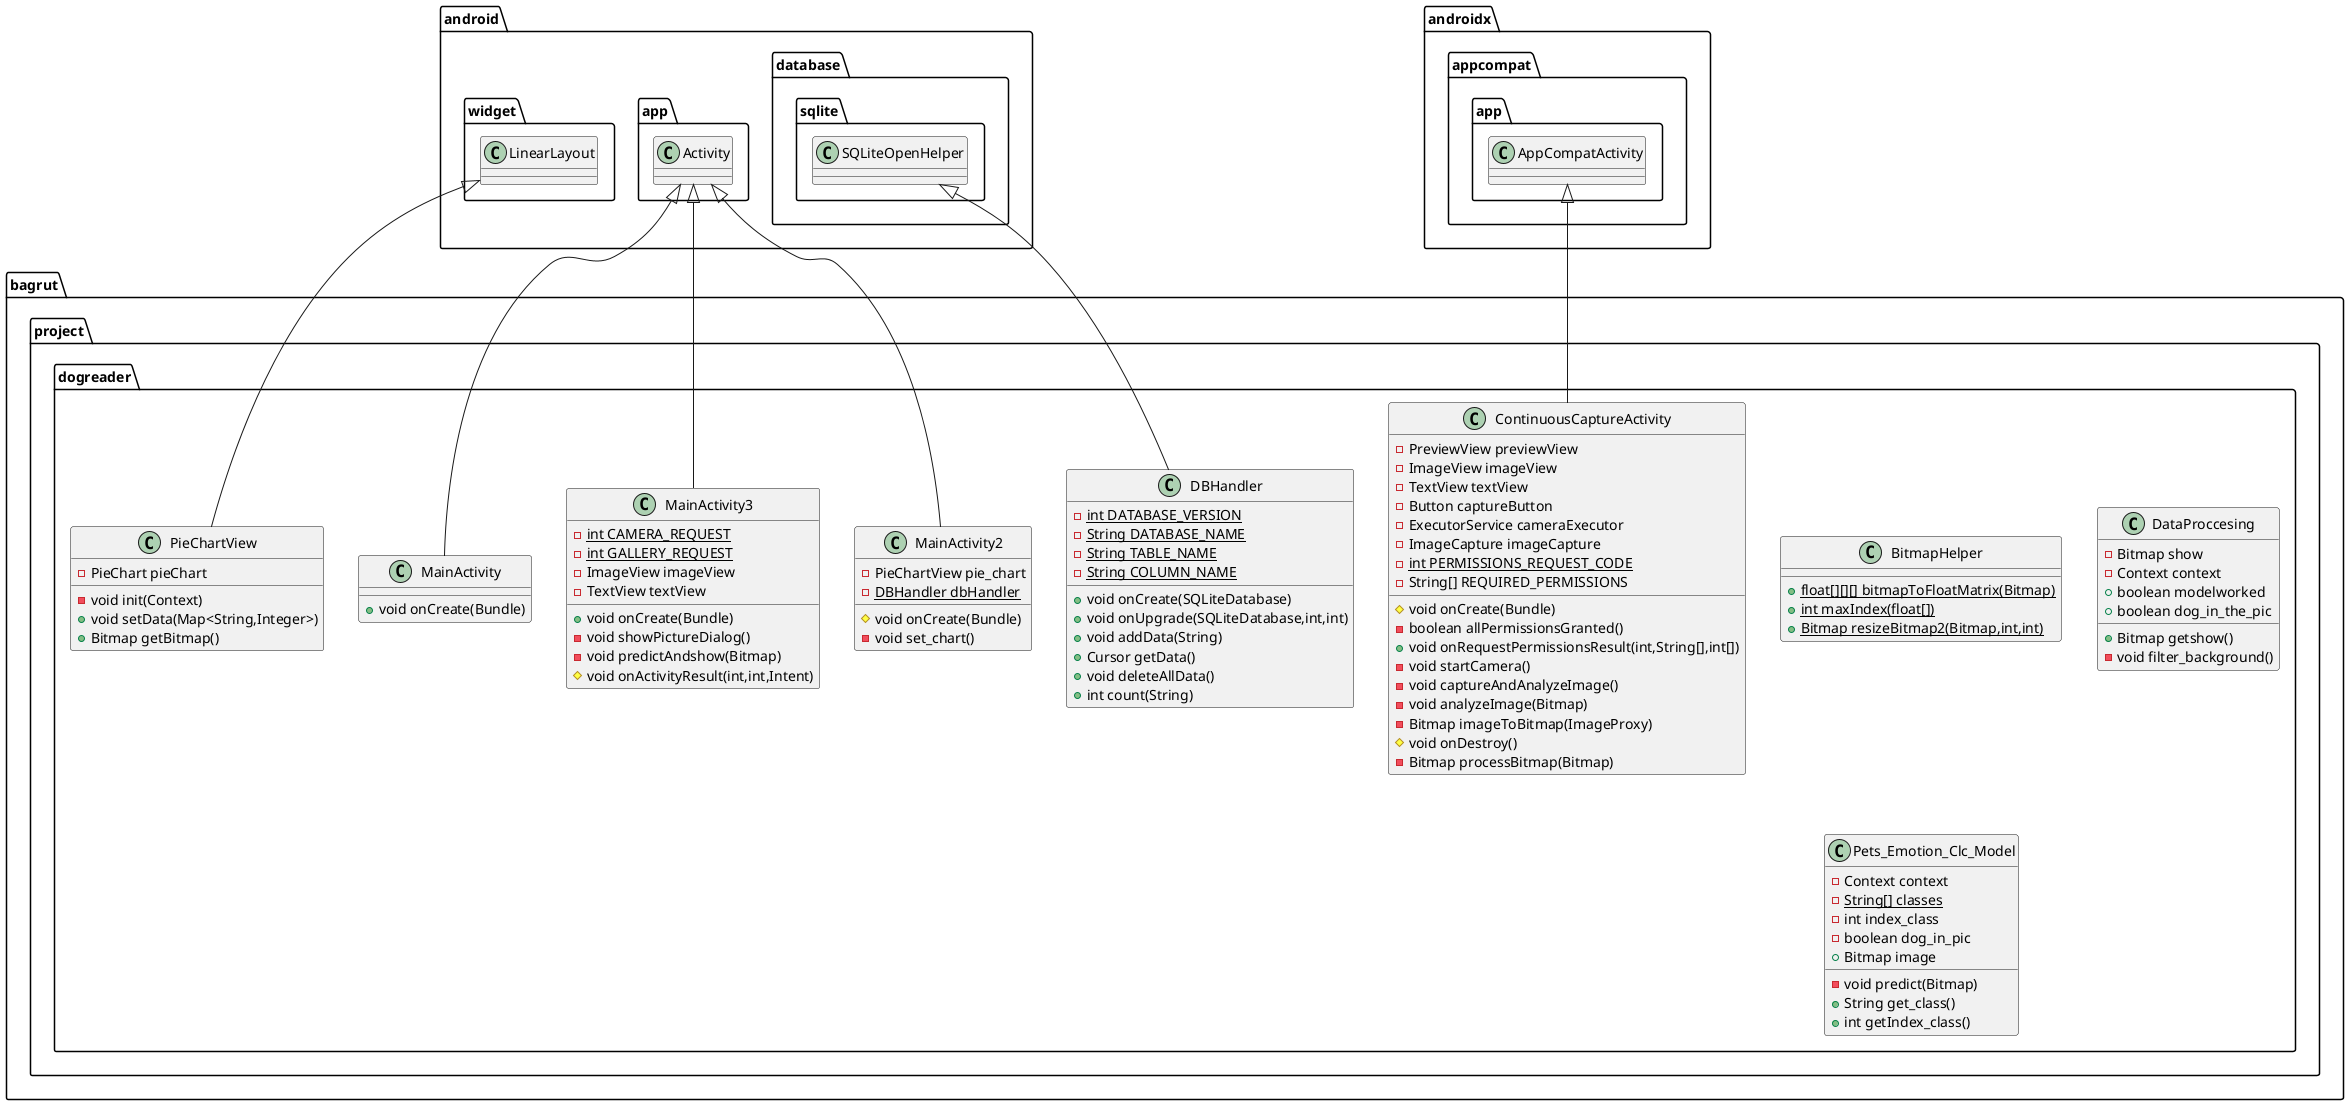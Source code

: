 @startuml
class bagrut.project.dogreader.MainActivity2 {
- PieChartView pie_chart
- {static} DBHandler dbHandler
# void onCreate(Bundle)
- void set_chart()
}


class bagrut.project.dogreader.PieChartView {
- PieChart pieChart
- void init(Context)
+ void setData(Map<String,Integer>)
+ Bitmap getBitmap()
}


class bagrut.project.dogreader.MainActivity {
+ void onCreate(Bundle)
}

class bagrut.project.dogreader.BitmapHelper {
+ {static} float[][][] bitmapToFloatMatrix(Bitmap)
+ {static} int maxIndex(float[])
+ {static} Bitmap resizeBitmap2(Bitmap,int,int)
}

class bagrut.project.dogreader.MainActivity3 {
- {static} int CAMERA_REQUEST
- {static} int GALLERY_REQUEST
- ImageView imageView
- TextView textView
+ void onCreate(Bundle)
- void showPictureDialog()
- void predictAndshow(Bitmap)
# void onActivityResult(int,int,Intent)
}


class bagrut.project.dogreader.DataProccesing {
- Bitmap show
- Context context
+ boolean modelworked
+ boolean dog_in_the_pic
+ Bitmap getshow()
- void filter_background()
}


class bagrut.project.dogreader.ContinuousCaptureActivity {
- PreviewView previewView
- ImageView imageView
- TextView textView
- Button captureButton
- ExecutorService cameraExecutor
- ImageCapture imageCapture
- {static} int PERMISSIONS_REQUEST_CODE
- String[] REQUIRED_PERMISSIONS
# void onCreate(Bundle)
- boolean allPermissionsGranted()
+ void onRequestPermissionsResult(int,String[],int[])
- void startCamera()
- void captureAndAnalyzeImage()
- void analyzeImage(Bitmap)
- Bitmap imageToBitmap(ImageProxy)
# void onDestroy()
- Bitmap processBitmap(Bitmap)
}


class bagrut.project.dogreader.DBHandler {
- {static} int DATABASE_VERSION
- {static} String DATABASE_NAME
- {static} String TABLE_NAME
- {static} String COLUMN_NAME
+ void onCreate(SQLiteDatabase)
+ void onUpgrade(SQLiteDatabase,int,int)
+ void addData(String)
+ Cursor getData()
+ void deleteAllData()
+ int count(String)
}


class bagrut.project.dogreader.Pets_Emotion_Clc_Model {
- Context context
- {static} String[] classes
- int index_class
- boolean dog_in_pic
+ Bitmap image
- void predict(Bitmap)
+ String get_class()
+ int getIndex_class()
}




android.app.Activity <|-- bagrut.project.dogreader.MainActivity2
android.widget.LinearLayout <|-- bagrut.project.dogreader.PieChartView
android.app.Activity <|-- bagrut.project.dogreader.MainActivity
android.app.Activity <|-- bagrut.project.dogreader.MainActivity3
androidx.appcompat.app.AppCompatActivity <|-- bagrut.project.dogreader.ContinuousCaptureActivity
android.database.sqlite.SQLiteOpenHelper <|-- bagrut.project.dogreader.DBHandler
@enduml